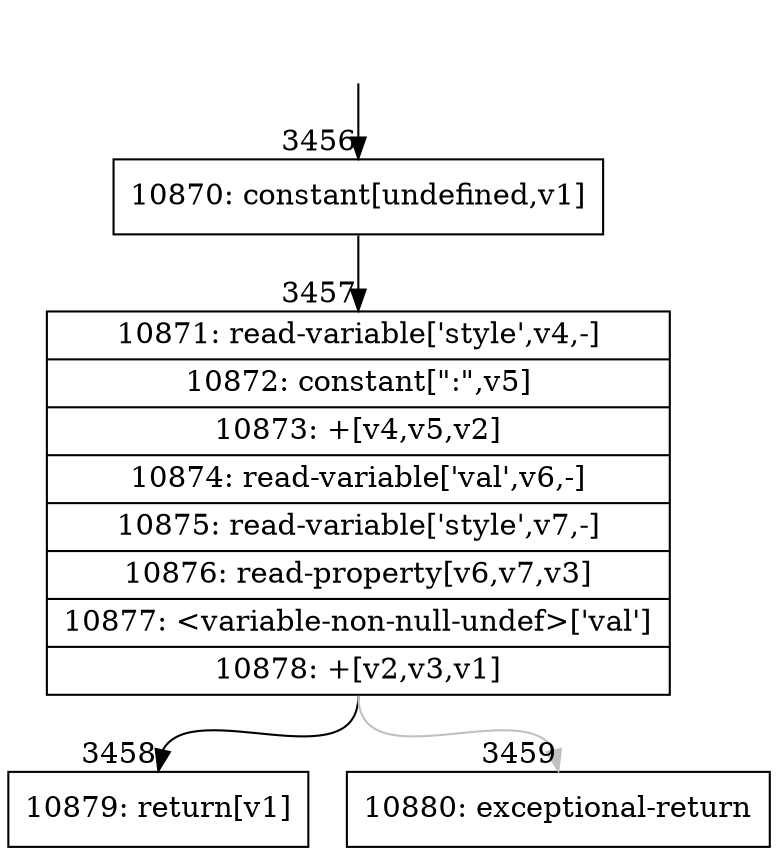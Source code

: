 digraph {
rankdir="TD"
BB_entry200[shape=none,label=""];
BB_entry200 -> BB3456 [tailport=s, headport=n, headlabel="    3456"]
BB3456 [shape=record label="{10870: constant[undefined,v1]}" ] 
BB3456 -> BB3457 [tailport=s, headport=n, headlabel="      3457"]
BB3457 [shape=record label="{10871: read-variable['style',v4,-]|10872: constant[\":\",v5]|10873: +[v4,v5,v2]|10874: read-variable['val',v6,-]|10875: read-variable['style',v7,-]|10876: read-property[v6,v7,v3]|10877: \<variable-non-null-undef\>['val']|10878: +[v2,v3,v1]}" ] 
BB3457 -> BB3458 [tailport=s, headport=n, headlabel="      3458"]
BB3457 -> BB3459 [tailport=s, headport=n, color=gray, headlabel="      3459"]
BB3458 [shape=record label="{10879: return[v1]}" ] 
BB3459 [shape=record label="{10880: exceptional-return}" ] 
//#$~ 3665
}
